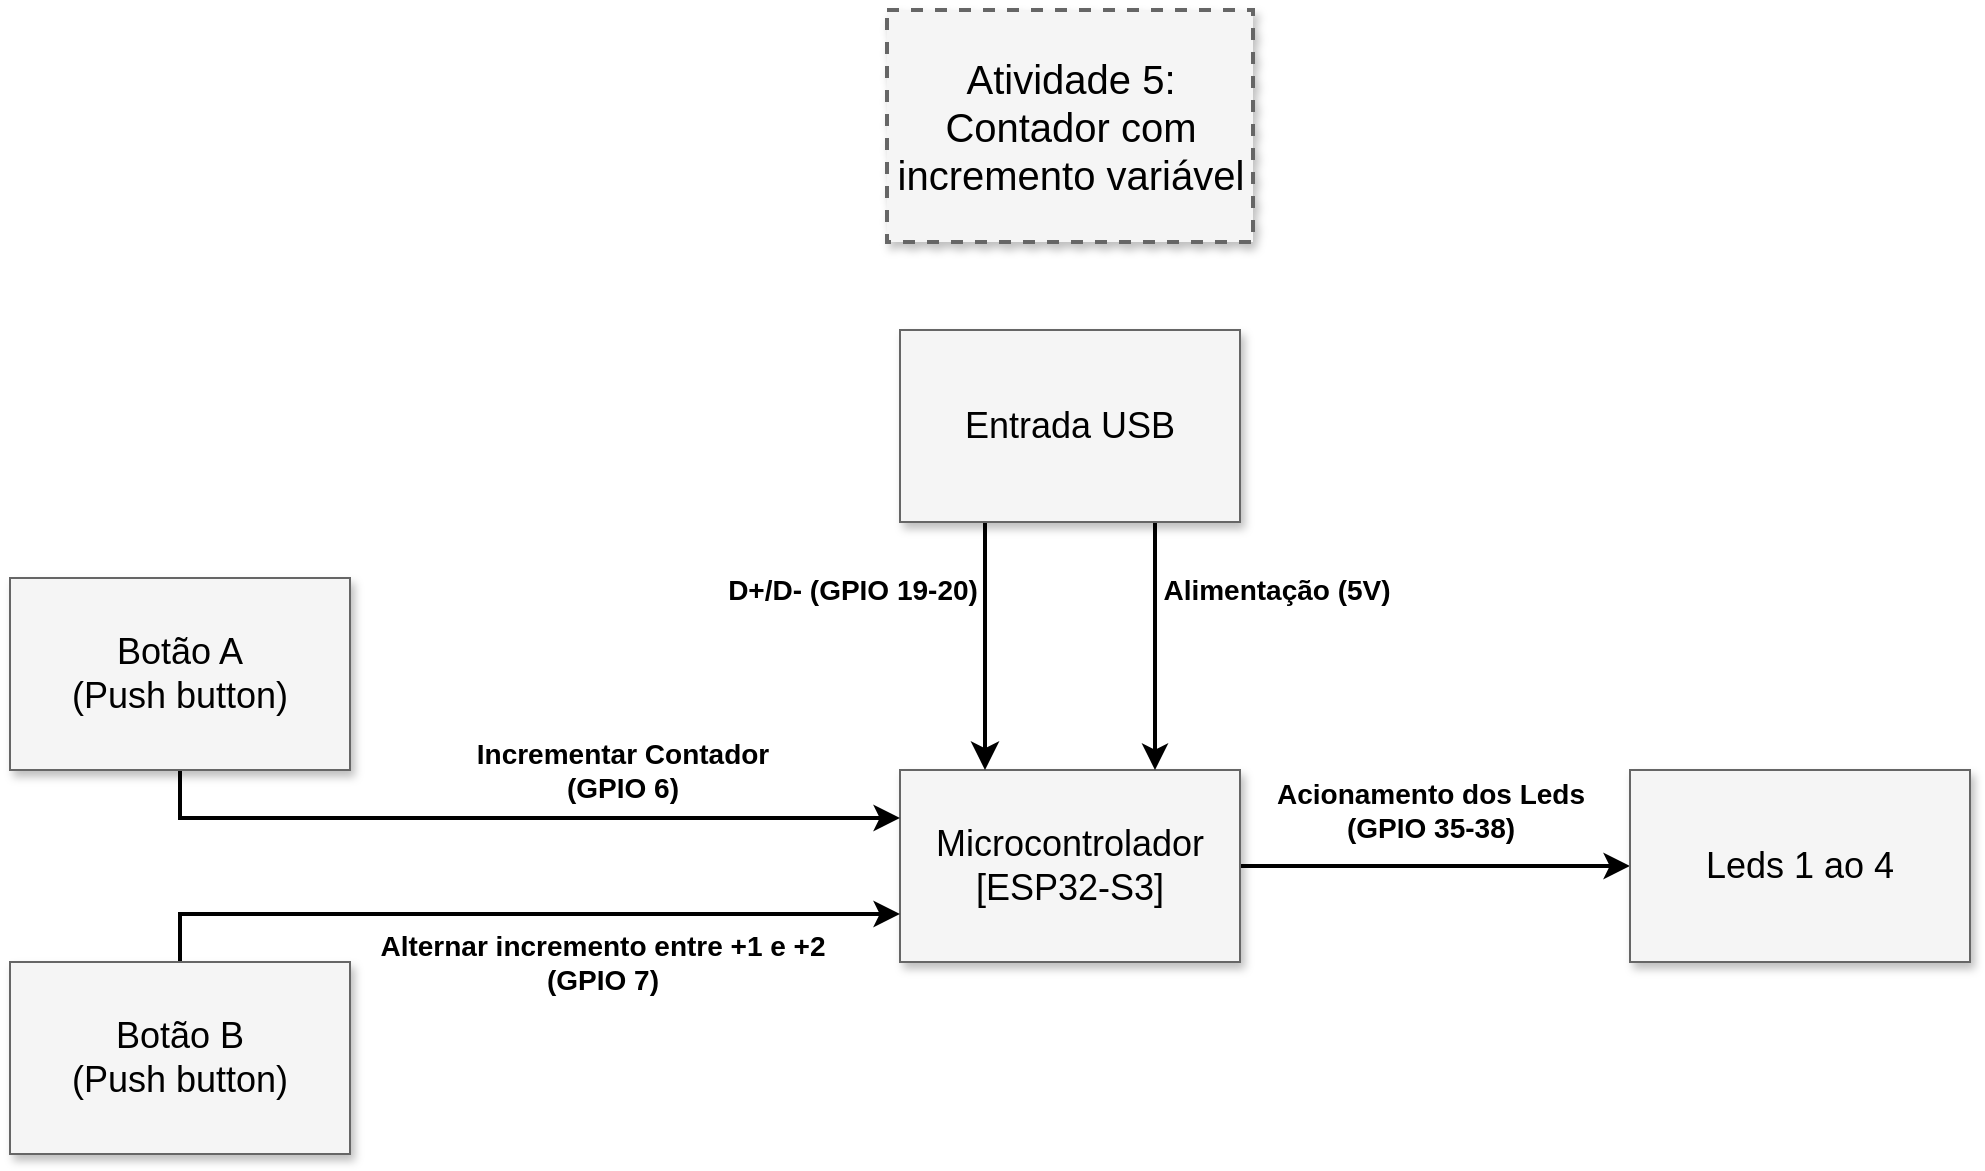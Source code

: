 <mxfile version="28.2.5">
  <diagram name="Page-1" id="90a13364-a465-7bf4-72fc-28e22215d7a0">
    <mxGraphModel dx="1628" dy="927" grid="1" gridSize="10" guides="1" tooltips="1" connect="1" arrows="1" fold="1" page="1" pageScale="1.5" pageWidth="1169" pageHeight="826" background="none" math="0" shadow="0">
      <root>
        <mxCell id="0" style=";html=1;" />
        <mxCell id="1" style=";html=1;" parent="0" />
        <mxCell id="3a17f1ce550125da-1" value="Atividade 5:&lt;div&gt;Contador com incremento variável&lt;/div&gt;" style="whiteSpace=wrap;html=1;shadow=1;fontSize=20;fillColor=#f5f5f5;strokeColor=#666666;strokeWidth=2;dashed=1;" parent="1" vertex="1">
          <mxGeometry x="778.5" y="40" width="183" height="116" as="geometry" />
        </mxCell>
        <mxCell id="qL-fAgGZSHP51q2dSLKx-2" style="edgeStyle=orthogonalEdgeStyle;rounded=0;orthogonalLoop=1;jettySize=auto;html=1;exitX=1;exitY=0.5;exitDx=0;exitDy=0;endSize=7;startSize=7;strokeWidth=2;" parent="1" source="3a17f1ce550125da-2" target="qL-fAgGZSHP51q2dSLKx-1" edge="1">
          <mxGeometry relative="1" as="geometry" />
        </mxCell>
        <mxCell id="qL-fAgGZSHP51q2dSLKx-4" value="&lt;div&gt;&lt;b style=&quot;&quot;&gt;&lt;font style=&quot;font-size: 14px;&quot;&gt;Acionamento dos Leds&lt;/font&gt;&lt;/b&gt;&lt;/div&gt;&lt;b style=&quot;&quot;&gt;&lt;font style=&quot;font-size: 14px;&quot;&gt;(GPIO 35-38)&lt;/font&gt;&lt;/b&gt;" style="edgeLabel;html=1;align=center;verticalAlign=middle;resizable=0;points=[];" parent="qL-fAgGZSHP51q2dSLKx-2" connectable="0" vertex="1">
          <mxGeometry x="0.052" y="1" relative="1" as="geometry">
            <mxPoint x="-8" y="-27" as="offset" />
          </mxGeometry>
        </mxCell>
        <mxCell id="3a17f1ce550125da-2" value="Microcontrolador&lt;div&gt;[ESP32-S3]&lt;/div&gt;" style="whiteSpace=wrap;html=1;shadow=1;fontSize=18;fillColor=#f5f5f5;strokeColor=#666666;" parent="1" vertex="1">
          <mxGeometry x="785" y="420" width="170" height="96" as="geometry" />
        </mxCell>
        <mxCell id="qL-fAgGZSHP51q2dSLKx-1" value="&lt;div&gt;Leds 1 ao 4&lt;/div&gt;" style="whiteSpace=wrap;html=1;shadow=1;fontSize=18;fillColor=#f5f5f5;strokeColor=#666666;" parent="1" vertex="1">
          <mxGeometry x="1150" y="420" width="170" height="96" as="geometry" />
        </mxCell>
        <mxCell id="fxdjwgKW1XkP6-7EnZkj-5" style="edgeStyle=orthogonalEdgeStyle;rounded=0;orthogonalLoop=1;jettySize=auto;html=1;exitX=0.25;exitY=1;exitDx=0;exitDy=0;entryX=0.25;entryY=0;entryDx=0;entryDy=0;startSize=8;endSize=8;strokeWidth=2;" edge="1" parent="1" source="fxdjwgKW1XkP6-7EnZkj-1" target="3a17f1ce550125da-2">
          <mxGeometry relative="1" as="geometry">
            <Array as="points">
              <mxPoint x="828" y="310" />
              <mxPoint x="827" y="370" />
            </Array>
          </mxGeometry>
        </mxCell>
        <mxCell id="fxdjwgKW1XkP6-7EnZkj-10" value="&lt;b&gt;&lt;font style=&quot;font-size: 14px;&quot;&gt;D+/D- (GPIO 19-20)&lt;/font&gt;&lt;/b&gt;" style="edgeLabel;html=1;align=center;verticalAlign=middle;resizable=0;points=[];fontFamily=Helvetica;fontSize=11;fontColor=default;labelBackgroundColor=default;fillColor=none;gradientColor=none;" vertex="1" connectable="0" parent="fxdjwgKW1XkP6-7EnZkj-5">
          <mxGeometry x="-0.242" y="-4" relative="1" as="geometry">
            <mxPoint x="-63" y="-13" as="offset" />
          </mxGeometry>
        </mxCell>
        <mxCell id="fxdjwgKW1XkP6-7EnZkj-7" style="edgeStyle=orthogonalEdgeStyle;rounded=0;orthogonalLoop=1;jettySize=auto;html=1;exitX=0.75;exitY=1;exitDx=0;exitDy=0;entryX=0.75;entryY=0;entryDx=0;entryDy=0;strokeWidth=2;endSize=7;startSize=7;" edge="1" parent="1" source="fxdjwgKW1XkP6-7EnZkj-1" target="3a17f1ce550125da-2">
          <mxGeometry relative="1" as="geometry">
            <Array as="points">
              <mxPoint x="912" y="330" />
              <mxPoint x="912" y="330" />
            </Array>
          </mxGeometry>
        </mxCell>
        <mxCell id="fxdjwgKW1XkP6-7EnZkj-8" value="&lt;span style=&quot;font-size: 14px;&quot;&gt;&lt;b&gt;Alimentação (5V)&lt;/b&gt;&lt;/span&gt;" style="edgeLabel;html=1;align=center;verticalAlign=middle;resizable=0;points=[];fontFamily=Helvetica;fontSize=11;fontColor=default;labelBackgroundColor=default;" vertex="1" connectable="0" parent="fxdjwgKW1XkP6-7EnZkj-7">
          <mxGeometry x="-0.339" relative="1" as="geometry">
            <mxPoint x="60" y="-7" as="offset" />
          </mxGeometry>
        </mxCell>
        <mxCell id="fxdjwgKW1XkP6-7EnZkj-1" value="Entrada USB" style="whiteSpace=wrap;html=1;shadow=1;fontSize=18;fillColor=#f5f5f5;strokeColor=#666666;" vertex="1" parent="1">
          <mxGeometry x="785" y="200" width="170" height="96" as="geometry" />
        </mxCell>
        <mxCell id="fxdjwgKW1XkP6-7EnZkj-21" style="edgeStyle=orthogonalEdgeStyle;shape=connector;rounded=0;orthogonalLoop=1;jettySize=auto;html=1;exitX=0.5;exitY=1;exitDx=0;exitDy=0;entryX=0;entryY=0.25;entryDx=0;entryDy=0;strokeColor=default;strokeWidth=2;align=center;verticalAlign=middle;fontFamily=Helvetica;fontSize=11;fontColor=default;labelBackgroundColor=default;resizable=0;startSize=7;endArrow=classic;endSize=7;" edge="1" parent="1" source="fxdjwgKW1XkP6-7EnZkj-20" target="3a17f1ce550125da-2">
          <mxGeometry relative="1" as="geometry" />
        </mxCell>
        <mxCell id="fxdjwgKW1XkP6-7EnZkj-22" value="&lt;font style=&quot;font-size: 14px;&quot;&gt;&lt;b&gt;Incrementar Contador&lt;/b&gt;&lt;/font&gt;&lt;div&gt;&lt;font style=&quot;font-size: 14px;&quot;&gt;&lt;b&gt;(GPIO 6)&lt;/b&gt;&lt;/font&gt;&lt;/div&gt;" style="edgeLabel;html=1;align=center;verticalAlign=middle;resizable=0;points=[];fontFamily=Helvetica;fontSize=11;fontColor=default;labelBackgroundColor=default;fillColor=none;gradientColor=none;" vertex="1" connectable="0" parent="fxdjwgKW1XkP6-7EnZkj-21">
          <mxGeometry x="-0.073" y="1" relative="1" as="geometry">
            <mxPoint x="67" y="-23" as="offset" />
          </mxGeometry>
        </mxCell>
        <mxCell id="fxdjwgKW1XkP6-7EnZkj-20" value="&lt;div&gt;Botão A&lt;/div&gt;&lt;div&gt;(Push button)&lt;/div&gt;" style="whiteSpace=wrap;html=1;shadow=1;fontSize=18;fillColor=#f5f5f5;strokeColor=#666666;" vertex="1" parent="1">
          <mxGeometry x="340" y="324" width="170" height="96" as="geometry" />
        </mxCell>
        <mxCell id="fxdjwgKW1XkP6-7EnZkj-24" style="edgeStyle=orthogonalEdgeStyle;shape=connector;rounded=0;orthogonalLoop=1;jettySize=auto;html=1;exitX=0.5;exitY=0;exitDx=0;exitDy=0;entryX=0;entryY=0.75;entryDx=0;entryDy=0;strokeColor=default;strokeWidth=2;align=center;verticalAlign=middle;fontFamily=Helvetica;fontSize=11;fontColor=default;labelBackgroundColor=default;resizable=0;startSize=7;endArrow=classic;endSize=7;" edge="1" parent="1" source="fxdjwgKW1XkP6-7EnZkj-23" target="3a17f1ce550125da-2">
          <mxGeometry relative="1" as="geometry" />
        </mxCell>
        <mxCell id="fxdjwgKW1XkP6-7EnZkj-25" value="&lt;font style=&quot;font-size: 14px;&quot;&gt;&lt;b&gt;Alternar incremento entre +1 e +2&lt;/b&gt;&lt;/font&gt;&lt;div&gt;&lt;font style=&quot;font-size: 14px;&quot;&gt;&lt;b&gt;(GPIO 7)&lt;/b&gt;&lt;/font&gt;&lt;/div&gt;" style="edgeLabel;html=1;align=center;verticalAlign=middle;resizable=0;points=[];fontFamily=Helvetica;fontSize=11;fontColor=default;labelBackgroundColor=default;fillColor=none;gradientColor=none;" vertex="1" connectable="0" parent="fxdjwgKW1XkP6-7EnZkj-24">
          <mxGeometry x="-0.069" y="1" relative="1" as="geometry">
            <mxPoint x="56" y="25" as="offset" />
          </mxGeometry>
        </mxCell>
        <mxCell id="fxdjwgKW1XkP6-7EnZkj-23" value="&lt;div&gt;Botão B&lt;/div&gt;&lt;div&gt;(Push button)&lt;/div&gt;" style="whiteSpace=wrap;html=1;shadow=1;fontSize=18;fillColor=#f5f5f5;strokeColor=#666666;" vertex="1" parent="1">
          <mxGeometry x="340" y="516" width="170" height="96" as="geometry" />
        </mxCell>
      </root>
    </mxGraphModel>
  </diagram>
</mxfile>

